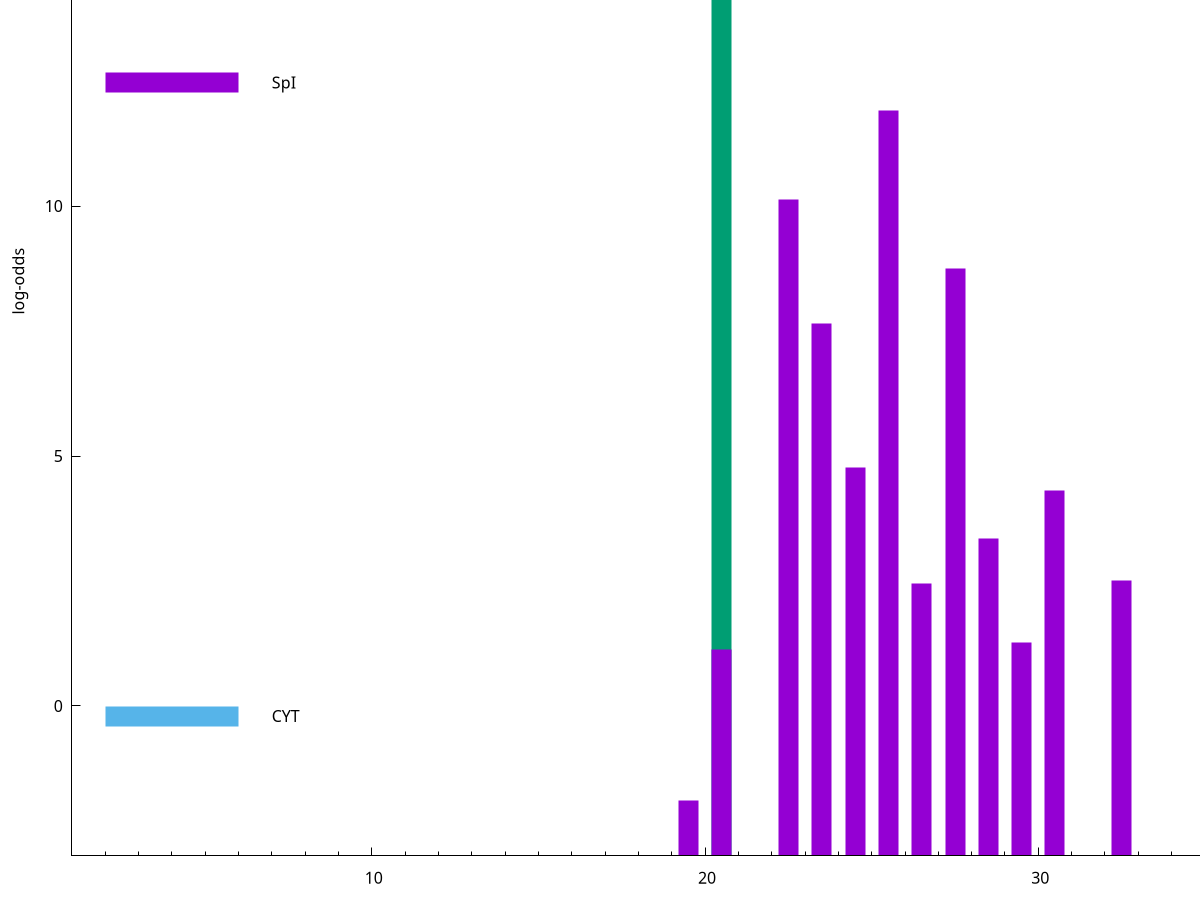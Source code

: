 set title "LipoP predictions for SRR3987123.gff"
set size 2., 1.4
set xrange [1:70] 
set mxtics 10
set yrange [-3:20]
set y2range [0:23]
set ylabel "log-odds"
set term postscript eps color solid "Helvetica" 30
set output "SRR3987123.gff6.eps"
set arrow from 2,18.7701 to 6,18.7701 nohead lt 2 lw 20
set label "SpII" at 7,18.7701
set arrow from 2,12.472 to 6,12.472 nohead lt 1 lw 20
set label "SpI" at 7,12.472
set arrow from 2,-0.200913 to 6,-0.200913 nohead lt 3 lw 20
set label "CYT" at 7,-0.200913
set arrow from 2,18.7701 to 6,18.7701 nohead lt 2 lw 20
set label "SpII" at 7,18.7701
# NOTE: The scores below are the log-odds scores with the threshold
# NOTE: subtracted (a hack to make gnuplot make the histogram all
# NOTE: look nice).
plot "-" axes x1y2 title "" with impulses lt 2 lw 20, "-" axes x1y2 title "" with impulses lt 1 lw 20
20.500000 21.770100
e
25.500000 14.910900
22.500000 13.133600
27.500000 11.755500
23.500000 10.657750
24.500000 7.764810
30.500000 7.302640
28.500000 6.352590
32.500000 5.501640
26.500000 5.458250
29.500000 4.267660
20.500000 4.138150
19.500000 1.099450
e
exit

